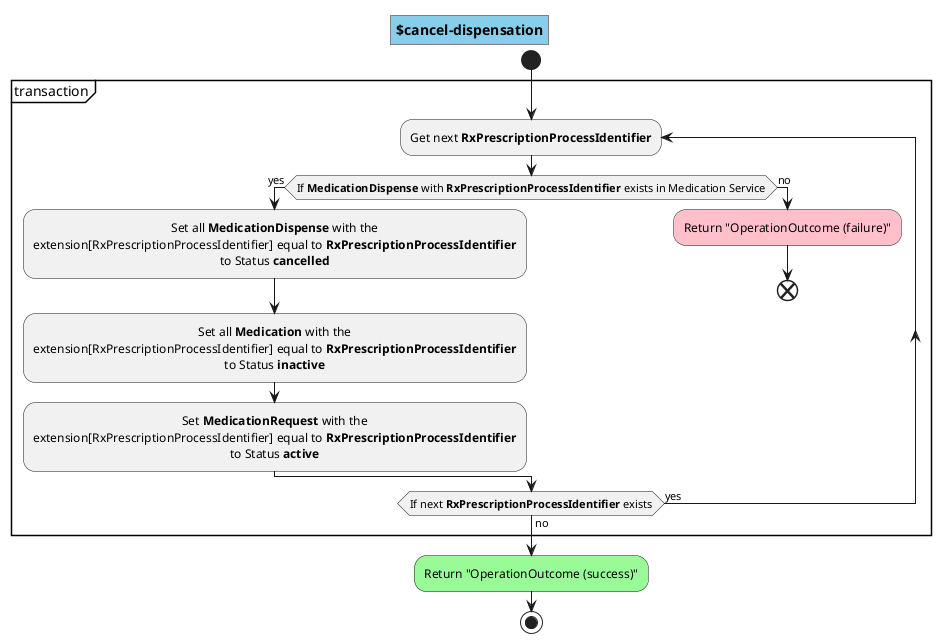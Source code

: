 @startuml operation.cancel-dispensation
skinparam defaultTextAlignment center
skinparam title {
  backgroundColor SkyBlue
  borderColor Gray
} 
title $cancel-dispensation

start
partition transaction {

  repeat:Get next <b>RxPrescriptionProcessIdentifier</b>;

    if(If <b>MedicationDispense</b> with <b>RxPrescriptionProcessIdentifier</b> exists in Medication Service) then (yes)

      :Set all <b>MedicationDispense</b> with the 
      extension[RxPrescriptionProcessIdentifier] equal to <b>RxPrescriptionProcessIdentifier</b>
      to Status <b>cancelled</b>;

      :Set all <b>Medication</b> with the 
      extension[RxPrescriptionProcessIdentifier] equal to <b>RxPrescriptionProcessIdentifier</b>
      to Status <b>inactive</b>;

      :Set <b>MedicationRequest</b> with the 
      extension[RxPrescriptionProcessIdentifier] equal to <b>RxPrescriptionProcessIdentifier</b>
      to Status <b>active</b>;

    else (no)

      #Pink:Return "OperationOutcome (failure)";
      end

    endif

  repeat while (If next <b>RxPrescriptionProcessIdentifier</b> exists) is (yes) not (no)

}

#palegreen:Return "OperationOutcome (success)";
stop
@enduml
